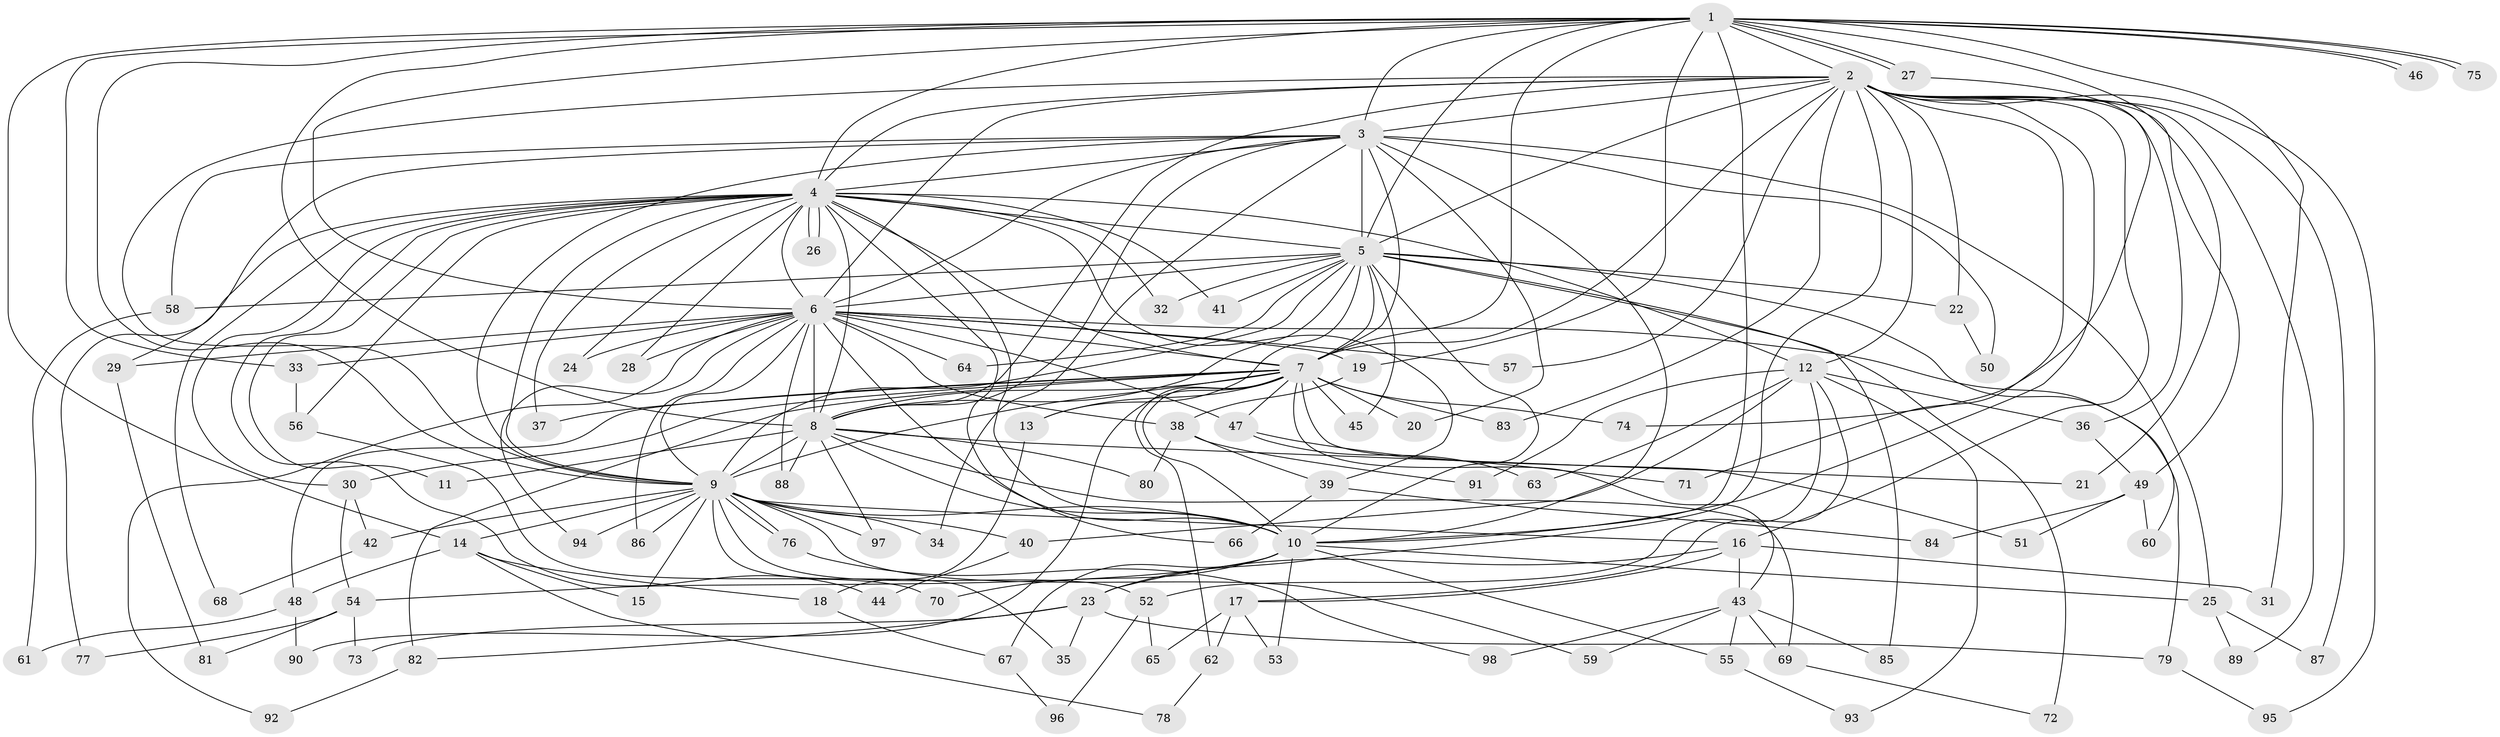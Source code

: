 // coarse degree distribution, {16: 0.034482758620689655, 10: 0.034482758620689655, 9: 0.10344827586206896, 17: 0.034482758620689655, 15: 0.034482758620689655, 19: 0.034482758620689655, 12: 0.034482758620689655, 2: 0.41379310344827586, 8: 0.034482758620689655, 3: 0.20689655172413793, 6: 0.034482758620689655}
// Generated by graph-tools (version 1.1) at 2025/17/03/04/25 18:17:44]
// undirected, 98 vertices, 221 edges
graph export_dot {
graph [start="1"]
  node [color=gray90,style=filled];
  1;
  2;
  3;
  4;
  5;
  6;
  7;
  8;
  9;
  10;
  11;
  12;
  13;
  14;
  15;
  16;
  17;
  18;
  19;
  20;
  21;
  22;
  23;
  24;
  25;
  26;
  27;
  28;
  29;
  30;
  31;
  32;
  33;
  34;
  35;
  36;
  37;
  38;
  39;
  40;
  41;
  42;
  43;
  44;
  45;
  46;
  47;
  48;
  49;
  50;
  51;
  52;
  53;
  54;
  55;
  56;
  57;
  58;
  59;
  60;
  61;
  62;
  63;
  64;
  65;
  66;
  67;
  68;
  69;
  70;
  71;
  72;
  73;
  74;
  75;
  76;
  77;
  78;
  79;
  80;
  81;
  82;
  83;
  84;
  85;
  86;
  87;
  88;
  89;
  90;
  91;
  92;
  93;
  94;
  95;
  96;
  97;
  98;
  1 -- 2;
  1 -- 3;
  1 -- 4;
  1 -- 5;
  1 -- 6;
  1 -- 7;
  1 -- 8;
  1 -- 9;
  1 -- 10;
  1 -- 14;
  1 -- 19;
  1 -- 21;
  1 -- 27;
  1 -- 27;
  1 -- 31;
  1 -- 33;
  1 -- 46;
  1 -- 46;
  1 -- 75;
  1 -- 75;
  2 -- 3;
  2 -- 4;
  2 -- 5;
  2 -- 6;
  2 -- 7;
  2 -- 8;
  2 -- 9;
  2 -- 10;
  2 -- 12;
  2 -- 16;
  2 -- 22;
  2 -- 23;
  2 -- 36;
  2 -- 49;
  2 -- 57;
  2 -- 71;
  2 -- 83;
  2 -- 87;
  2 -- 89;
  2 -- 95;
  3 -- 4;
  3 -- 5;
  3 -- 6;
  3 -- 7;
  3 -- 8;
  3 -- 9;
  3 -- 10;
  3 -- 20;
  3 -- 25;
  3 -- 29;
  3 -- 34;
  3 -- 50;
  3 -- 58;
  4 -- 5;
  4 -- 6;
  4 -- 7;
  4 -- 8;
  4 -- 9;
  4 -- 10;
  4 -- 11;
  4 -- 12;
  4 -- 24;
  4 -- 26;
  4 -- 26;
  4 -- 28;
  4 -- 30;
  4 -- 32;
  4 -- 37;
  4 -- 39;
  4 -- 41;
  4 -- 44;
  4 -- 56;
  4 -- 66;
  4 -- 68;
  4 -- 77;
  5 -- 6;
  5 -- 7;
  5 -- 8;
  5 -- 9;
  5 -- 10;
  5 -- 13;
  5 -- 22;
  5 -- 32;
  5 -- 41;
  5 -- 45;
  5 -- 58;
  5 -- 60;
  5 -- 64;
  5 -- 72;
  5 -- 85;
  6 -- 7;
  6 -- 8;
  6 -- 9;
  6 -- 10;
  6 -- 19;
  6 -- 24;
  6 -- 28;
  6 -- 29;
  6 -- 33;
  6 -- 38;
  6 -- 47;
  6 -- 57;
  6 -- 64;
  6 -- 79;
  6 -- 86;
  6 -- 88;
  6 -- 92;
  6 -- 94;
  7 -- 8;
  7 -- 9;
  7 -- 10;
  7 -- 13;
  7 -- 20;
  7 -- 30;
  7 -- 37;
  7 -- 43;
  7 -- 45;
  7 -- 47;
  7 -- 48;
  7 -- 51;
  7 -- 62;
  7 -- 74;
  7 -- 82;
  7 -- 83;
  7 -- 90;
  8 -- 9;
  8 -- 10;
  8 -- 11;
  8 -- 21;
  8 -- 69;
  8 -- 80;
  8 -- 88;
  8 -- 97;
  9 -- 10;
  9 -- 14;
  9 -- 15;
  9 -- 16;
  9 -- 34;
  9 -- 35;
  9 -- 40;
  9 -- 42;
  9 -- 52;
  9 -- 59;
  9 -- 76;
  9 -- 76;
  9 -- 86;
  9 -- 94;
  9 -- 97;
  10 -- 25;
  10 -- 53;
  10 -- 54;
  10 -- 55;
  10 -- 67;
  10 -- 70;
  12 -- 17;
  12 -- 36;
  12 -- 40;
  12 -- 52;
  12 -- 63;
  12 -- 91;
  12 -- 93;
  13 -- 18;
  14 -- 15;
  14 -- 18;
  14 -- 48;
  14 -- 78;
  16 -- 17;
  16 -- 23;
  16 -- 31;
  16 -- 43;
  17 -- 53;
  17 -- 62;
  17 -- 65;
  18 -- 67;
  19 -- 38;
  22 -- 50;
  23 -- 35;
  23 -- 73;
  23 -- 79;
  23 -- 82;
  25 -- 87;
  25 -- 89;
  27 -- 74;
  29 -- 81;
  30 -- 42;
  30 -- 54;
  33 -- 56;
  36 -- 49;
  38 -- 39;
  38 -- 80;
  38 -- 91;
  39 -- 66;
  39 -- 84;
  40 -- 44;
  42 -- 68;
  43 -- 55;
  43 -- 59;
  43 -- 69;
  43 -- 85;
  43 -- 98;
  47 -- 63;
  47 -- 71;
  48 -- 61;
  48 -- 90;
  49 -- 51;
  49 -- 60;
  49 -- 84;
  52 -- 65;
  52 -- 96;
  54 -- 73;
  54 -- 77;
  54 -- 81;
  55 -- 93;
  56 -- 70;
  58 -- 61;
  62 -- 78;
  67 -- 96;
  69 -- 72;
  76 -- 98;
  79 -- 95;
  82 -- 92;
}
